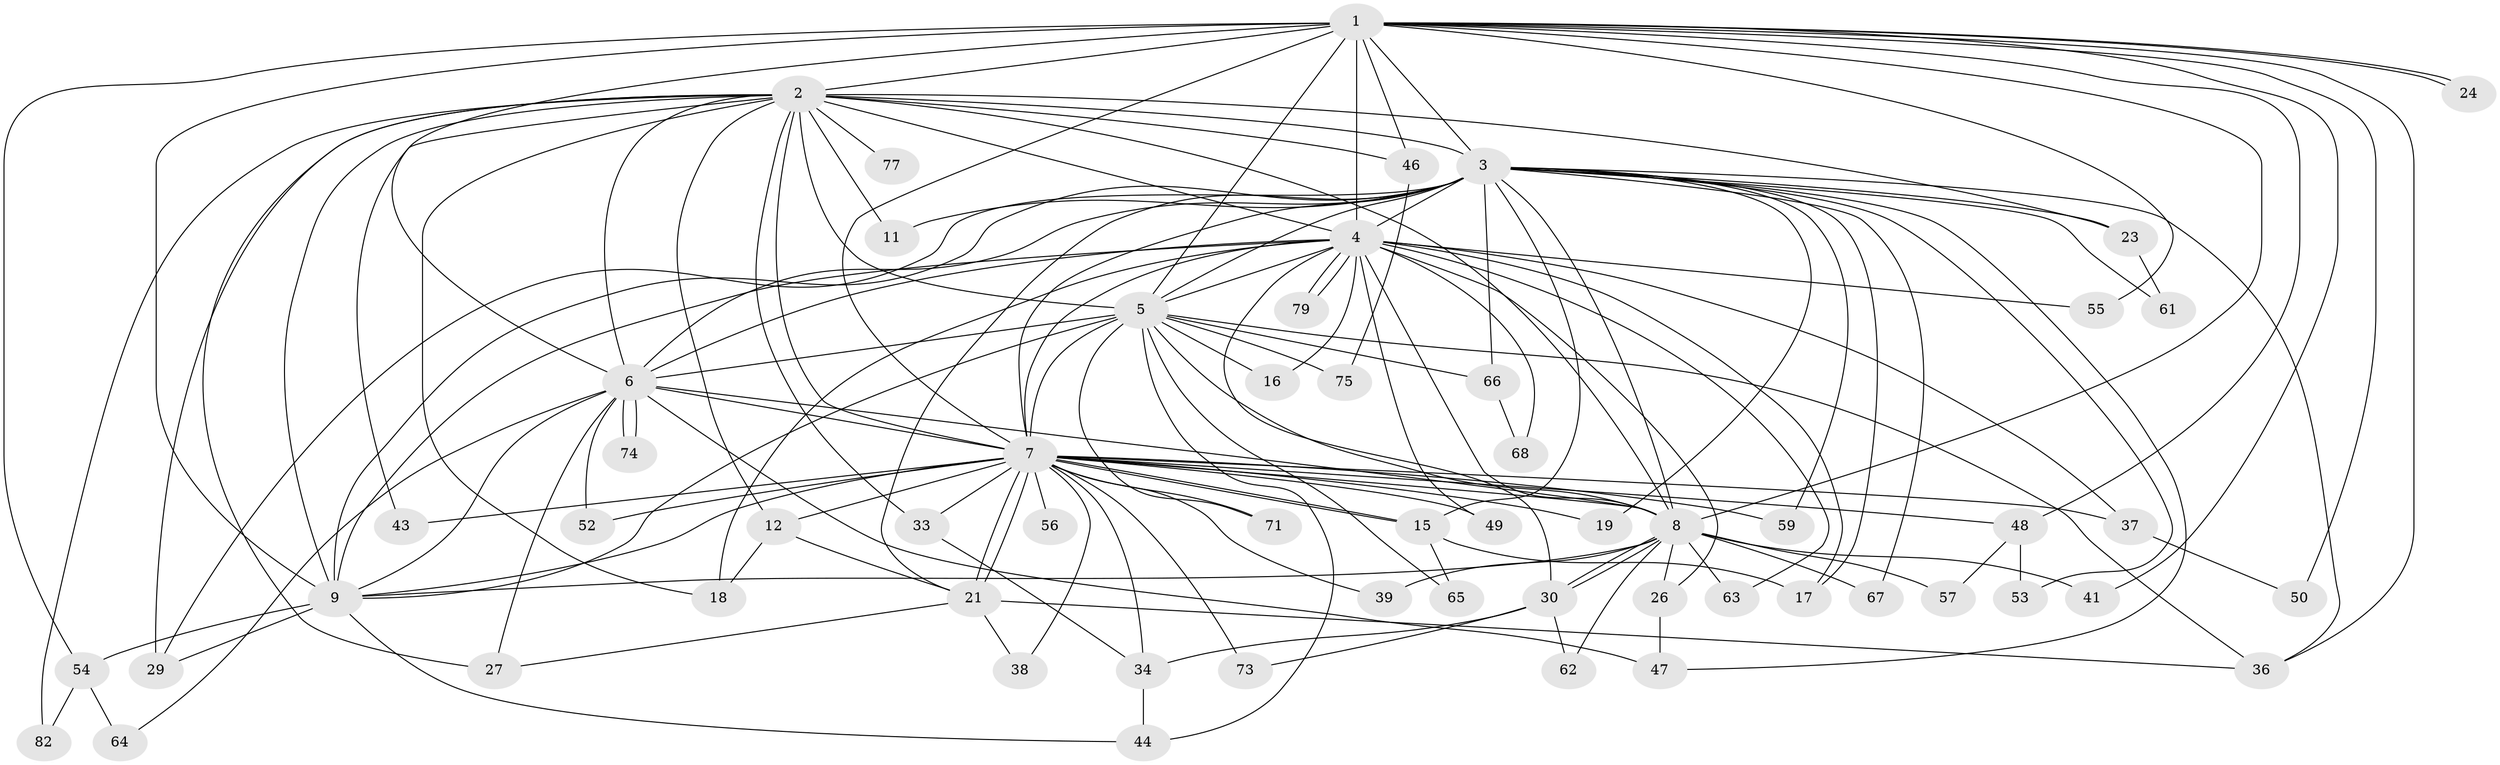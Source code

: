 // original degree distribution, {13: 0.012195121951219513, 19: 0.012195121951219513, 24: 0.012195121951219513, 22: 0.012195121951219513, 14: 0.012195121951219513, 16: 0.012195121951219513, 30: 0.012195121951219513, 20: 0.012195121951219513, 12: 0.012195121951219513, 15: 0.012195121951219513, 3: 0.21951219512195122, 4: 0.0975609756097561, 2: 0.5121951219512195, 6: 0.012195121951219513, 7: 0.012195121951219513, 5: 0.024390243902439025}
// Generated by graph-tools (version 1.1) at 2025/41/03/06/25 10:41:41]
// undirected, 59 vertices, 147 edges
graph export_dot {
graph [start="1"]
  node [color=gray90,style=filled];
  1 [super="+10"];
  2 [super="+20"];
  3 [super="+25"];
  4 [super="+76"];
  5 [super="+35"];
  6 [super="+13"];
  7 [super="+14"];
  8 [super="+22"];
  9 [super="+31"];
  11 [super="+45"];
  12 [super="+28"];
  15 [super="+42"];
  16;
  17 [super="+81"];
  18 [super="+58"];
  19;
  21 [super="+78"];
  23;
  24;
  26;
  27 [super="+70"];
  29;
  30 [super="+32"];
  33;
  34 [super="+51"];
  36 [super="+40"];
  37;
  38;
  39;
  41;
  43;
  44 [super="+80"];
  46;
  47 [super="+69"];
  48 [super="+60"];
  49;
  50;
  52;
  53;
  54;
  55;
  56;
  57;
  59;
  61;
  62;
  63;
  64;
  65;
  66;
  67 [super="+72"];
  68;
  71;
  73;
  74;
  75;
  77;
  79;
  82;
  1 -- 2 [weight=2];
  1 -- 3 [weight=2];
  1 -- 4 [weight=2];
  1 -- 5 [weight=2];
  1 -- 6 [weight=2];
  1 -- 7 [weight=2];
  1 -- 8 [weight=2];
  1 -- 9 [weight=2];
  1 -- 24;
  1 -- 24;
  1 -- 54;
  1 -- 55;
  1 -- 41;
  1 -- 46;
  1 -- 48;
  1 -- 50;
  1 -- 36;
  2 -- 3;
  2 -- 4 [weight=2];
  2 -- 5;
  2 -- 6 [weight=2];
  2 -- 7;
  2 -- 8;
  2 -- 9;
  2 -- 11;
  2 -- 12;
  2 -- 18;
  2 -- 23;
  2 -- 27;
  2 -- 29;
  2 -- 46;
  2 -- 77 [weight=2];
  2 -- 82;
  2 -- 33;
  2 -- 43;
  3 -- 4;
  3 -- 5 [weight=2];
  3 -- 6 [weight=2];
  3 -- 7;
  3 -- 8;
  3 -- 9;
  3 -- 11 [weight=2];
  3 -- 17;
  3 -- 19;
  3 -- 23;
  3 -- 29;
  3 -- 36;
  3 -- 47;
  3 -- 61;
  3 -- 66;
  3 -- 53;
  3 -- 59;
  3 -- 21;
  3 -- 15;
  3 -- 67;
  4 -- 5;
  4 -- 6;
  4 -- 7;
  4 -- 8;
  4 -- 9;
  4 -- 16;
  4 -- 18;
  4 -- 26;
  4 -- 37;
  4 -- 49;
  4 -- 55;
  4 -- 63;
  4 -- 68;
  4 -- 79;
  4 -- 79;
  4 -- 30;
  4 -- 17;
  5 -- 6;
  5 -- 7;
  5 -- 8;
  5 -- 9;
  5 -- 16;
  5 -- 36;
  5 -- 66;
  5 -- 75;
  5 -- 65;
  5 -- 71;
  5 -- 44;
  6 -- 7;
  6 -- 8;
  6 -- 9;
  6 -- 47;
  6 -- 52;
  6 -- 74;
  6 -- 74;
  6 -- 64;
  6 -- 27;
  7 -- 8 [weight=3];
  7 -- 9;
  7 -- 12;
  7 -- 15;
  7 -- 15;
  7 -- 19;
  7 -- 21;
  7 -- 21;
  7 -- 33;
  7 -- 34;
  7 -- 37;
  7 -- 38;
  7 -- 39;
  7 -- 43;
  7 -- 49;
  7 -- 52;
  7 -- 56 [weight=2];
  7 -- 59;
  7 -- 71;
  7 -- 73;
  7 -- 48;
  8 -- 9;
  8 -- 26;
  8 -- 30;
  8 -- 30;
  8 -- 39;
  8 -- 41;
  8 -- 57;
  8 -- 62;
  8 -- 63;
  8 -- 67 [weight=2];
  9 -- 54;
  9 -- 29;
  9 -- 44;
  12 -- 18;
  12 -- 21;
  15 -- 17;
  15 -- 65;
  21 -- 27;
  21 -- 38;
  21 -- 36;
  23 -- 61;
  26 -- 47;
  30 -- 73;
  30 -- 62;
  30 -- 34;
  33 -- 34;
  34 -- 44;
  37 -- 50;
  46 -- 75;
  48 -- 53;
  48 -- 57;
  54 -- 64;
  54 -- 82;
  66 -- 68;
}
